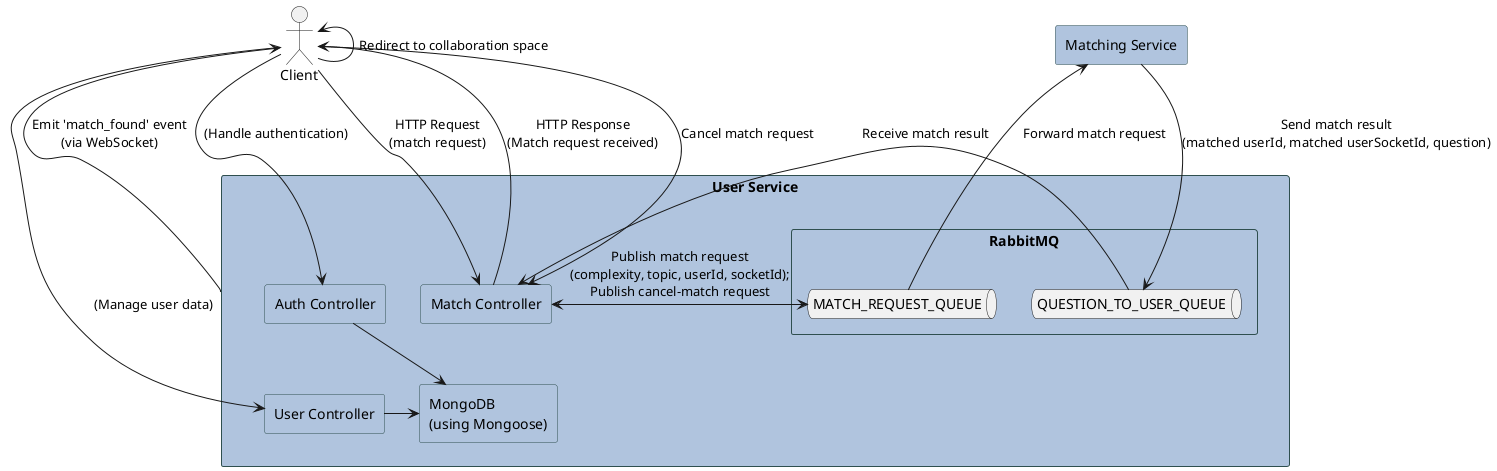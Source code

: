 @startuml

skinparam rectangle {
  BackgroundColor LightSteelBlue
  BorderColor DarkSlateGray
  FontColor Black
}

actor Client as client

rectangle "User Service" as userService {
  rectangle "Match Controller" as mc
  rectangle "Auth Controller" as ac
  rectangle "User Controller" as uc
  rectangle "MongoDB\n(using Mongoose)" as mongo
  rectangle "RabbitMQ" as rabbitmq {
    queue "MATCH_REQUEST_QUEUE"
    queue "QUESTION_TO_USER_QUEUE"
  }
}

rectangle "Matching Service" as matchingService

client -d-> mc : HTTP Request\n(match request)
mc <-> "MATCH_REQUEST_QUEUE" : Publish match request\n(complexity, topic, userId, socketId);\nPublish cancel-match request

client ------> ac : (Handle authentication)
ac -d-> mongo

client -d-> uc : (Manage user data)
uc -l-> mongo

"MATCH_REQUEST_QUEUE" -d-> matchingService : Forward match request

mc -u-> client : HTTP Response\n(Match request received)

matchingService -d-> "QUESTION_TO_USER_QUEUE" : Send match result\n(matched userId, matched userSocketId, question)

"QUESTION_TO_USER_QUEUE" -r-> mc : Receive match result

userService -r-> client : Emit 'match_found' event\n(via WebSocket)
client -u-> client : Redirect to collaboration space

client -d-> mc : Cancel match request
@enduml